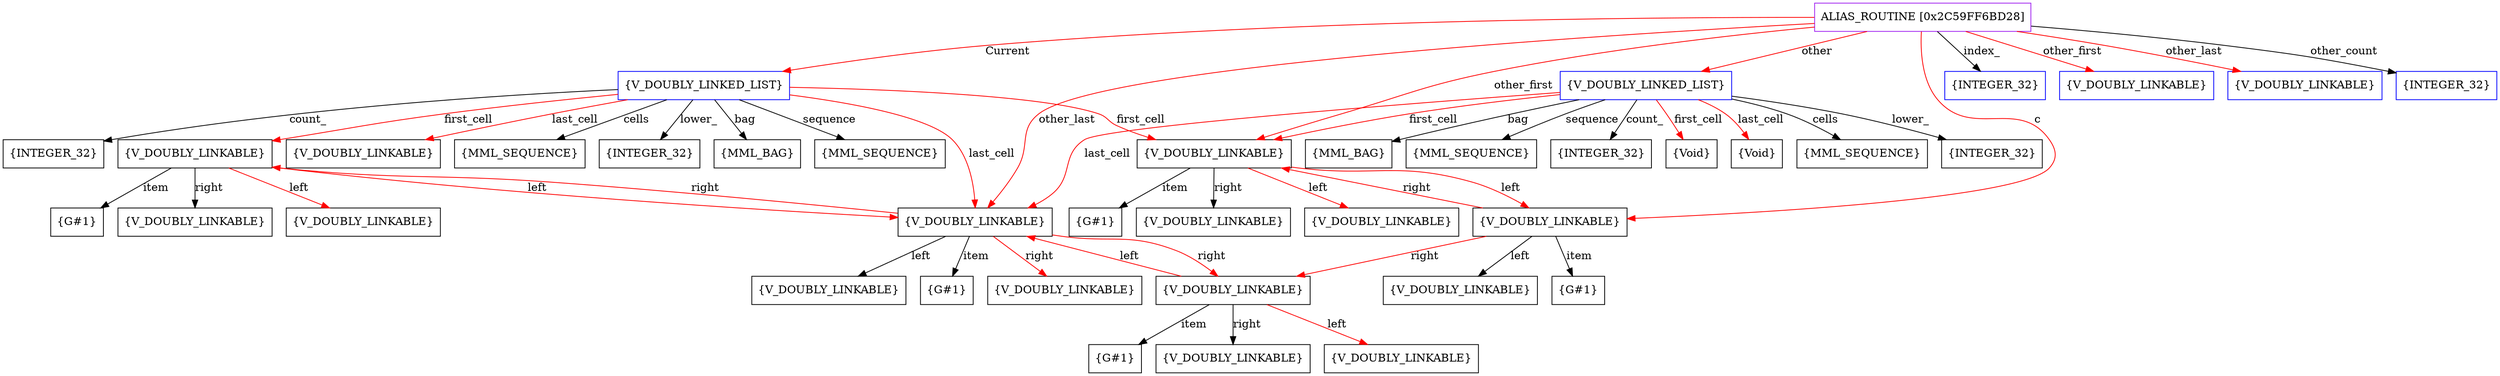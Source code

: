 digraph g {
	node [shape=box]
	b1[color=purple label=<ALIAS_ROUTINE [0x2C59FF6BD28]>]
	b2[color=blue label=<{V_DOUBLY_LINKED_LIST}>]
	b3[label=<{INTEGER_32}>]
	b4[label=<{MML_BAG}>]
	b5[label=<{MML_SEQUENCE}>]
	b6[label=<{INTEGER_32}>]
	b7[label=<{V_DOUBLY_LINKABLE}>]
	b8[label=<{G#1}>]
	b9[label=<{V_DOUBLY_LINKABLE}>]
	b10[label=<{V_DOUBLY_LINKABLE}>]
	b11[label=<{V_DOUBLY_LINKABLE}>]
	b12[label=<{G#1}>]
	b13[label=<{V_DOUBLY_LINKABLE}>]
	b14[label=<{V_DOUBLY_LINKABLE}>]
	b15[label=<{G#1}>]
	b16[label=<{V_DOUBLY_LINKABLE}>]
	b17[label=<{V_DOUBLY_LINKABLE}>]
	b18[label=<{V_DOUBLY_LINKABLE}>]
	b19[label=<{V_DOUBLY_LINKABLE}>]
	b20[label=<{G#1}>]
	b21[label=<{V_DOUBLY_LINKABLE}>]
	b22[label=<{V_DOUBLY_LINKABLE}>]
	b23[label=<{V_DOUBLY_LINKABLE}>]
	b24[label=<{G#1}>]
	b25[label=<{V_DOUBLY_LINKABLE}>]
	b26[label=<{V_DOUBLY_LINKABLE}>]
	b27[label=<{MML_SEQUENCE}>]
	b28[color=blue label=<{V_DOUBLY_LINKED_LIST}>]
	b29[label=<{INTEGER_32}>]
	b30[label=<{MML_BAG}>]
	b31[label=<{MML_SEQUENCE}>]
	b32[label=<{INTEGER_32}>]
	b33[label=<{Void}>]
	b34[label=<{Void}>]
	b35[label=<{MML_SEQUENCE}>]
	b36[color=blue label=<{INTEGER_32}>]
	b37[color=blue label=<{V_DOUBLY_LINKABLE}>]
	b38[color=blue label=<{V_DOUBLY_LINKABLE}>]
	b39[color=blue label=<{INTEGER_32}>]
	b1->b2[color=red label=<Current>]
	b2->b3[label=<lower_>]
	b2->b4[label=<bag>]
	b2->b5[label=<sequence>]
	b2->b6[label=<count_>]
	b2->b7[color=red label=<first_cell>]
	b7->b8[label=<item>]
	b7->b9[label=<right>]
	b7->b10[color=red label=<left>]
	b7->b11[color=red label=<left>]
	b11->b12[label=<item>]
	b11->b13[color=red label=<right>]
	b11->b14[color=red label=<right>]
	b14->b15[label=<item>]
	b14->b16[label=<right>]
	b14->b17[color=red label=<left>]
	b14->b11[color=red label=<left>]
	b11->b7[color=red label=<right>]
	b11->b18[label=<left>]
	b2->b19[color=red label=<first_cell>]
	b19->b20[label=<item>]
	b19->b21[label=<right>]
	b19->b22[color=red label=<left>]
	b19->b23[color=red label=<left>]
	b23->b24[label=<item>]
	b23->b14[color=red label=<right>]
	b23->b19[color=red label=<right>]
	b23->b25[label=<left>]
	b2->b26[color=red label=<last_cell>]
	b2->b11[color=red label=<last_cell>]
	b2->b27[label=<cells>]
	b1->b28[color=red label=<other>]
	b28->b29[label=<lower_>]
	b28->b30[label=<bag>]
	b28->b31[label=<sequence>]
	b28->b32[label=<count_>]
	b28->b19[color=red label=<first_cell>]
	b28->b33[color=red label=<first_cell>]
	b28->b11[color=red label=<last_cell>]
	b28->b34[color=red label=<last_cell>]
	b28->b35[label=<cells>]
	b1->b23[color=red label=<c>]
	b1->b36[label=<index_>]
	b1->b37[color=red label=<other_first>]
	b1->b19[color=red label=<other_first>]
	b1->b38[color=red label=<other_last>]
	b1->b11[color=red label=<other_last>]
	b1->b39[label=<other_count>]
}
